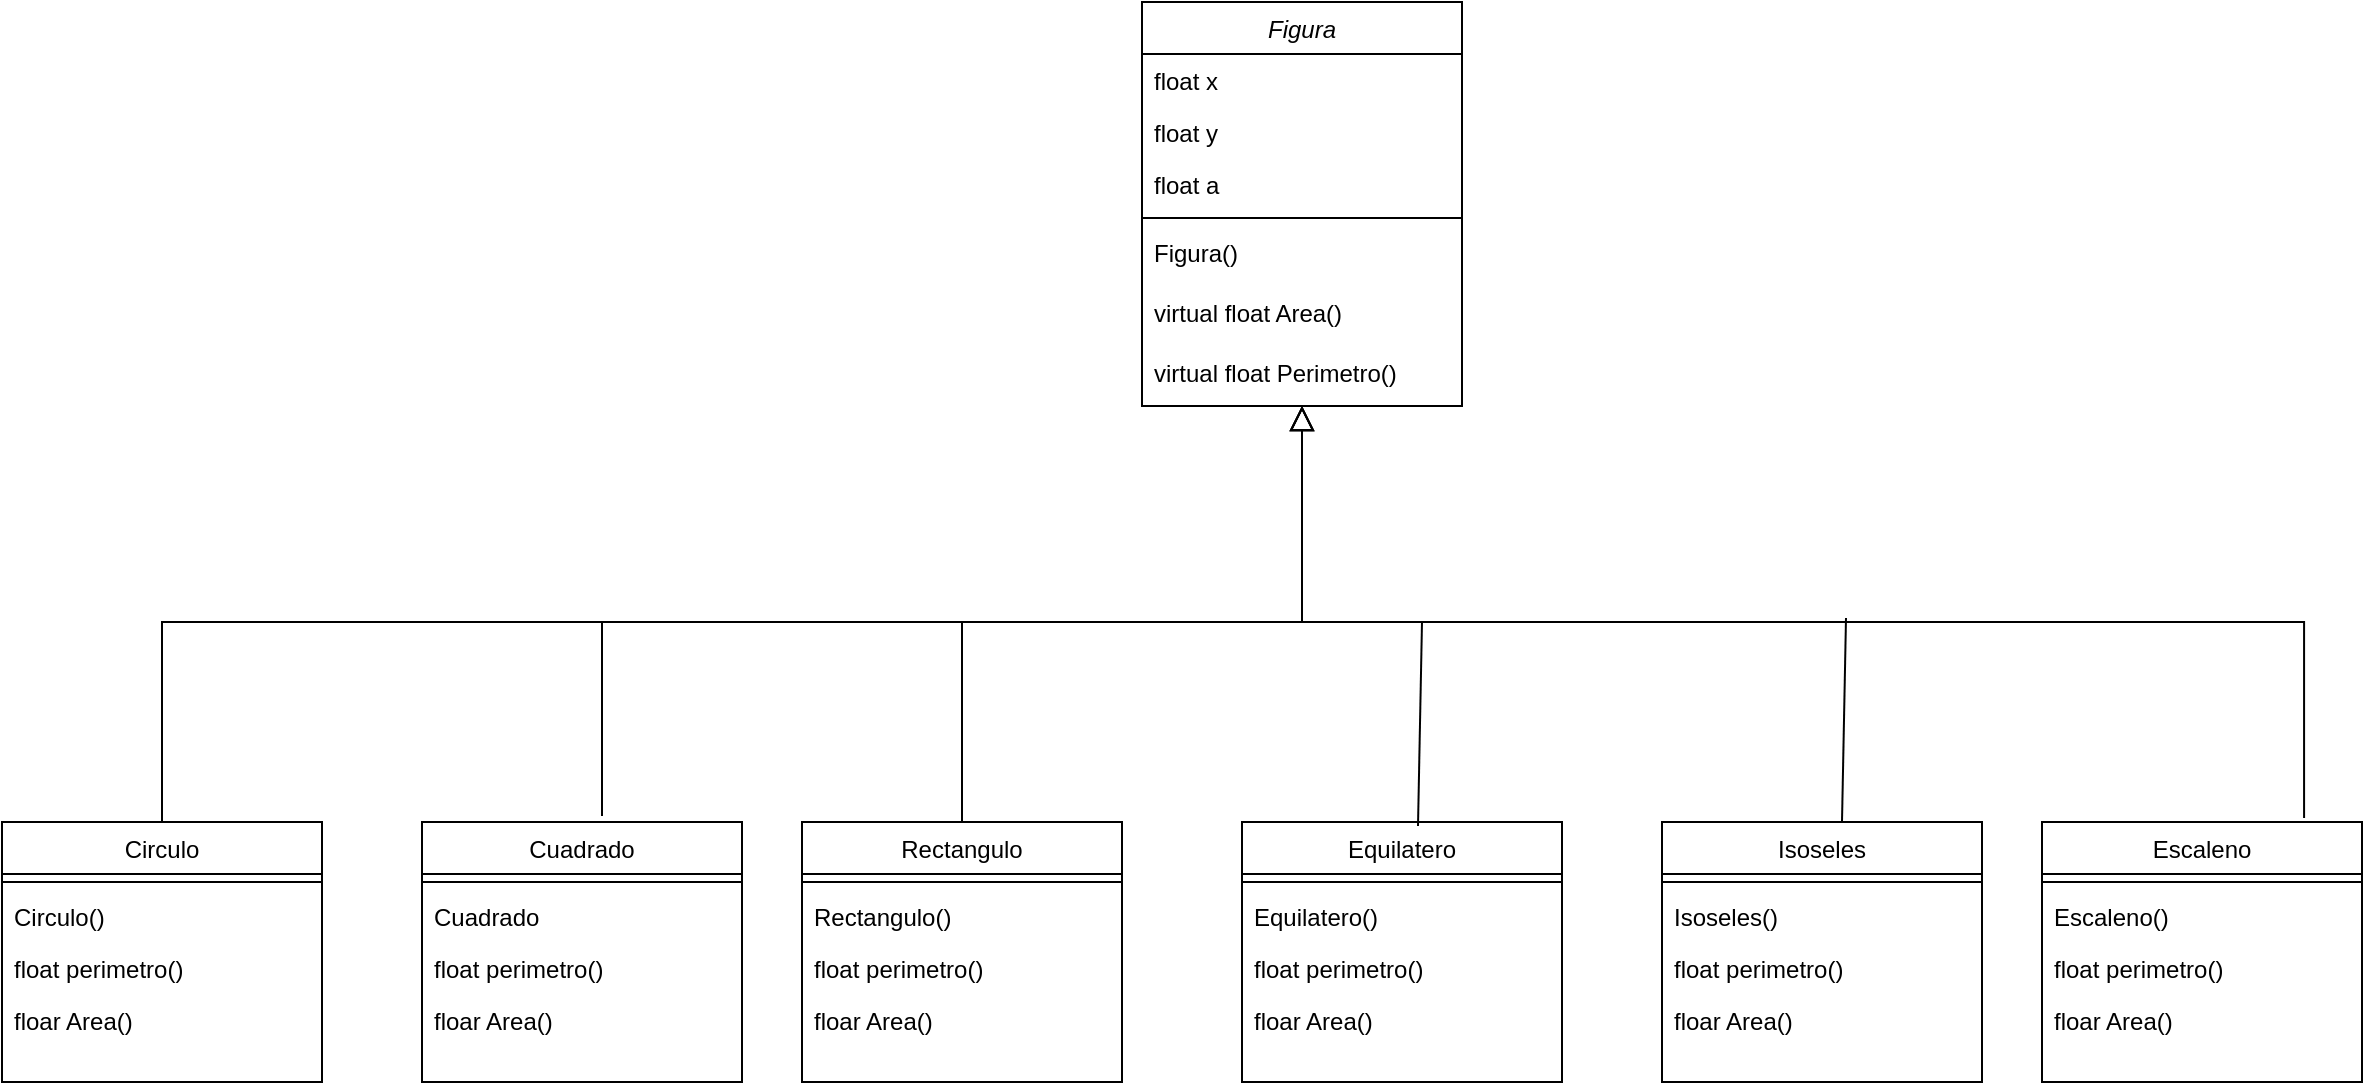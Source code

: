 <mxfile version="18.0.0" type="device"><diagram id="C5RBs43oDa-KdzZeNtuy" name="Page-1"><mxGraphModel dx="923" dy="1722" grid="1" gridSize="10" guides="1" tooltips="1" connect="1" arrows="1" fold="1" page="1" pageScale="1" pageWidth="827" pageHeight="1169" math="0" shadow="0"><root><mxCell id="WIyWlLk6GJQsqaUBKTNV-0"/><mxCell id="WIyWlLk6GJQsqaUBKTNV-1" parent="WIyWlLk6GJQsqaUBKTNV-0"/><mxCell id="zkfFHV4jXpPFQw0GAbJ--0" value="Figura" style="swimlane;fontStyle=2;align=center;verticalAlign=top;childLayout=stackLayout;horizontal=1;startSize=26;horizontalStack=0;resizeParent=1;resizeLast=0;collapsible=1;marginBottom=0;rounded=0;shadow=0;strokeWidth=1;" parent="WIyWlLk6GJQsqaUBKTNV-1" vertex="1"><mxGeometry x="690" y="-50" width="160" height="202" as="geometry"><mxRectangle x="230" y="140" width="160" height="26" as="alternateBounds"/></mxGeometry></mxCell><mxCell id="zkfFHV4jXpPFQw0GAbJ--1" value="float x " style="text;align=left;verticalAlign=top;spacingLeft=4;spacingRight=4;overflow=hidden;rotatable=0;points=[[0,0.5],[1,0.5]];portConstraint=eastwest;" parent="zkfFHV4jXpPFQw0GAbJ--0" vertex="1"><mxGeometry y="26" width="160" height="26" as="geometry"/></mxCell><mxCell id="xpjFHOEKkZqNFoiie_5o-2" value="float y" style="text;align=left;verticalAlign=top;spacingLeft=4;spacingRight=4;overflow=hidden;rotatable=0;points=[[0,0.5],[1,0.5]];portConstraint=eastwest;" vertex="1" parent="zkfFHV4jXpPFQw0GAbJ--0"><mxGeometry y="52" width="160" height="26" as="geometry"/></mxCell><mxCell id="xpjFHOEKkZqNFoiie_5o-1" value="float a" style="text;align=left;verticalAlign=top;spacingLeft=4;spacingRight=4;overflow=hidden;rotatable=0;points=[[0,0.5],[1,0.5]];portConstraint=eastwest;" vertex="1" parent="zkfFHV4jXpPFQw0GAbJ--0"><mxGeometry y="78" width="160" height="26" as="geometry"/></mxCell><mxCell id="zkfFHV4jXpPFQw0GAbJ--4" value="" style="line;html=1;strokeWidth=1;align=left;verticalAlign=middle;spacingTop=-1;spacingLeft=3;spacingRight=3;rotatable=0;labelPosition=right;points=[];portConstraint=eastwest;" parent="zkfFHV4jXpPFQw0GAbJ--0" vertex="1"><mxGeometry y="104" width="160" height="8" as="geometry"/></mxCell><mxCell id="zkfFHV4jXpPFQw0GAbJ--5" value="Figura()&#10;" style="text;align=left;verticalAlign=top;spacingLeft=4;spacingRight=4;overflow=hidden;rotatable=0;points=[[0,0.5],[1,0.5]];portConstraint=eastwest;" parent="zkfFHV4jXpPFQw0GAbJ--0" vertex="1"><mxGeometry y="112" width="160" height="30" as="geometry"/></mxCell><mxCell id="xpjFHOEKkZqNFoiie_5o-5" value="virtual float Area()" style="text;align=left;verticalAlign=top;spacingLeft=4;spacingRight=4;overflow=hidden;rotatable=0;points=[[0,0.5],[1,0.5]];portConstraint=eastwest;" vertex="1" parent="zkfFHV4jXpPFQw0GAbJ--0"><mxGeometry y="142" width="160" height="30" as="geometry"/></mxCell><mxCell id="xpjFHOEKkZqNFoiie_5o-4" value="virtual float Perimetro()" style="text;align=left;verticalAlign=top;spacingLeft=4;spacingRight=4;overflow=hidden;rotatable=0;points=[[0,0.5],[1,0.5]];portConstraint=eastwest;" vertex="1" parent="zkfFHV4jXpPFQw0GAbJ--0"><mxGeometry y="172" width="160" height="30" as="geometry"/></mxCell><mxCell id="zkfFHV4jXpPFQw0GAbJ--12" value="" style="endArrow=block;endSize=10;endFill=0;shadow=0;strokeWidth=1;rounded=0;edgeStyle=elbowEdgeStyle;elbow=vertical;" parent="WIyWlLk6GJQsqaUBKTNV-1" target="zkfFHV4jXpPFQw0GAbJ--0" edge="1"><mxGeometry width="160" relative="1" as="geometry"><mxPoint x="200" y="360" as="sourcePoint"/><mxPoint x="200" y="203" as="targetPoint"/><Array as="points"><mxPoint x="490" y="260"/></Array></mxGeometry></mxCell><mxCell id="zkfFHV4jXpPFQw0GAbJ--13" value="Cuadrado" style="swimlane;fontStyle=0;align=center;verticalAlign=top;childLayout=stackLayout;horizontal=1;startSize=26;horizontalStack=0;resizeParent=1;resizeLast=0;collapsible=1;marginBottom=0;rounded=0;shadow=0;strokeWidth=1;" parent="WIyWlLk6GJQsqaUBKTNV-1" vertex="1"><mxGeometry x="330" y="360" width="160" height="130" as="geometry"><mxRectangle x="340" y="380" width="170" height="26" as="alternateBounds"/></mxGeometry></mxCell><mxCell id="zkfFHV4jXpPFQw0GAbJ--15" value="" style="line;html=1;strokeWidth=1;align=left;verticalAlign=middle;spacingTop=-1;spacingLeft=3;spacingRight=3;rotatable=0;labelPosition=right;points=[];portConstraint=eastwest;" parent="zkfFHV4jXpPFQw0GAbJ--13" vertex="1"><mxGeometry y="26" width="160" height="8" as="geometry"/></mxCell><mxCell id="xpjFHOEKkZqNFoiie_5o-12" value="Cuadrado" style="text;align=left;verticalAlign=top;spacingLeft=4;spacingRight=4;overflow=hidden;rotatable=0;points=[[0,0.5],[1,0.5]];portConstraint=eastwest;" vertex="1" parent="zkfFHV4jXpPFQw0GAbJ--13"><mxGeometry y="34" width="160" height="26" as="geometry"/></mxCell><mxCell id="xpjFHOEKkZqNFoiie_5o-13" value="float perimetro()" style="text;align=left;verticalAlign=top;spacingLeft=4;spacingRight=4;overflow=hidden;rotatable=0;points=[[0,0.5],[1,0.5]];portConstraint=eastwest;" vertex="1" parent="zkfFHV4jXpPFQw0GAbJ--13"><mxGeometry y="60" width="160" height="26" as="geometry"/></mxCell><mxCell id="xpjFHOEKkZqNFoiie_5o-14" value="floar Area()" style="text;align=left;verticalAlign=top;spacingLeft=4;spacingRight=4;overflow=hidden;rotatable=0;points=[[0,0.5],[1,0.5]];portConstraint=eastwest;" vertex="1" parent="zkfFHV4jXpPFQw0GAbJ--13"><mxGeometry y="86" width="160" height="26" as="geometry"/></mxCell><mxCell id="xpjFHOEKkZqNFoiie_5o-15" value="Circulo" style="swimlane;fontStyle=0;align=center;verticalAlign=top;childLayout=stackLayout;horizontal=1;startSize=26;horizontalStack=0;resizeParent=1;resizeLast=0;collapsible=1;marginBottom=0;rounded=0;shadow=0;strokeWidth=1;" vertex="1" parent="WIyWlLk6GJQsqaUBKTNV-1"><mxGeometry x="120" y="360" width="160" height="130" as="geometry"><mxRectangle x="340" y="380" width="170" height="26" as="alternateBounds"/></mxGeometry></mxCell><mxCell id="xpjFHOEKkZqNFoiie_5o-16" value="" style="line;html=1;strokeWidth=1;align=left;verticalAlign=middle;spacingTop=-1;spacingLeft=3;spacingRight=3;rotatable=0;labelPosition=right;points=[];portConstraint=eastwest;" vertex="1" parent="xpjFHOEKkZqNFoiie_5o-15"><mxGeometry y="26" width="160" height="8" as="geometry"/></mxCell><mxCell id="xpjFHOEKkZqNFoiie_5o-17" value="Circulo()" style="text;align=left;verticalAlign=top;spacingLeft=4;spacingRight=4;overflow=hidden;rotatable=0;points=[[0,0.5],[1,0.5]];portConstraint=eastwest;" vertex="1" parent="xpjFHOEKkZqNFoiie_5o-15"><mxGeometry y="34" width="160" height="26" as="geometry"/></mxCell><mxCell id="xpjFHOEKkZqNFoiie_5o-18" value="float perimetro()" style="text;align=left;verticalAlign=top;spacingLeft=4;spacingRight=4;overflow=hidden;rotatable=0;points=[[0,0.5],[1,0.5]];portConstraint=eastwest;" vertex="1" parent="xpjFHOEKkZqNFoiie_5o-15"><mxGeometry y="60" width="160" height="26" as="geometry"/></mxCell><mxCell id="xpjFHOEKkZqNFoiie_5o-19" value="floar Area()" style="text;align=left;verticalAlign=top;spacingLeft=4;spacingRight=4;overflow=hidden;rotatable=0;points=[[0,0.5],[1,0.5]];portConstraint=eastwest;" vertex="1" parent="xpjFHOEKkZqNFoiie_5o-15"><mxGeometry y="86" width="160" height="26" as="geometry"/></mxCell><mxCell id="xpjFHOEKkZqNFoiie_5o-20" value="Rectangulo&#10;" style="swimlane;fontStyle=0;align=center;verticalAlign=top;childLayout=stackLayout;horizontal=1;startSize=26;horizontalStack=0;resizeParent=1;resizeLast=0;collapsible=1;marginBottom=0;rounded=0;shadow=0;strokeWidth=1;" vertex="1" parent="WIyWlLk6GJQsqaUBKTNV-1"><mxGeometry x="520" y="360" width="160" height="130" as="geometry"><mxRectangle x="340" y="380" width="170" height="26" as="alternateBounds"/></mxGeometry></mxCell><mxCell id="xpjFHOEKkZqNFoiie_5o-21" value="" style="line;html=1;strokeWidth=1;align=left;verticalAlign=middle;spacingTop=-1;spacingLeft=3;spacingRight=3;rotatable=0;labelPosition=right;points=[];portConstraint=eastwest;" vertex="1" parent="xpjFHOEKkZqNFoiie_5o-20"><mxGeometry y="26" width="160" height="8" as="geometry"/></mxCell><mxCell id="xpjFHOEKkZqNFoiie_5o-22" value="Rectangulo()" style="text;align=left;verticalAlign=top;spacingLeft=4;spacingRight=4;overflow=hidden;rotatable=0;points=[[0,0.5],[1,0.5]];portConstraint=eastwest;" vertex="1" parent="xpjFHOEKkZqNFoiie_5o-20"><mxGeometry y="34" width="160" height="26" as="geometry"/></mxCell><mxCell id="xpjFHOEKkZqNFoiie_5o-23" value="float perimetro()" style="text;align=left;verticalAlign=top;spacingLeft=4;spacingRight=4;overflow=hidden;rotatable=0;points=[[0,0.5],[1,0.5]];portConstraint=eastwest;" vertex="1" parent="xpjFHOEKkZqNFoiie_5o-20"><mxGeometry y="60" width="160" height="26" as="geometry"/></mxCell><mxCell id="xpjFHOEKkZqNFoiie_5o-24" value="floar Area()" style="text;align=left;verticalAlign=top;spacingLeft=4;spacingRight=4;overflow=hidden;rotatable=0;points=[[0,0.5],[1,0.5]];portConstraint=eastwest;" vertex="1" parent="xpjFHOEKkZqNFoiie_5o-20"><mxGeometry y="86" width="160" height="26" as="geometry"/></mxCell><mxCell id="xpjFHOEKkZqNFoiie_5o-25" value="" style="endArrow=block;endSize=10;endFill=0;shadow=0;strokeWidth=1;rounded=0;edgeStyle=elbowEdgeStyle;elbow=vertical;exitX=0.5;exitY=0;exitDx=0;exitDy=0;" edge="1" parent="WIyWlLk6GJQsqaUBKTNV-1" source="xpjFHOEKkZqNFoiie_5o-20" target="xpjFHOEKkZqNFoiie_5o-4"><mxGeometry width="160" relative="1" as="geometry"><mxPoint x="420" y="370" as="sourcePoint"/><mxPoint x="790" y="190" as="targetPoint"/><Array as="points"><mxPoint x="770" y="260"/><mxPoint x="600" y="260"/><mxPoint x="850" y="260"/><mxPoint x="330" y="290"/><mxPoint x="280" y="290"/></Array></mxGeometry></mxCell><mxCell id="xpjFHOEKkZqNFoiie_5o-28" value="" style="endArrow=none;html=1;edgeStyle=orthogonalEdgeStyle;rounded=0;" edge="1" parent="WIyWlLk6GJQsqaUBKTNV-1"><mxGeometry relative="1" as="geometry"><mxPoint x="420" y="260" as="sourcePoint"/><mxPoint x="420" y="357" as="targetPoint"/><Array as="points"><mxPoint x="420" y="357"/></Array></mxGeometry></mxCell><mxCell id="xpjFHOEKkZqNFoiie_5o-31" value="Isoseles" style="swimlane;fontStyle=0;align=center;verticalAlign=top;childLayout=stackLayout;horizontal=1;startSize=26;horizontalStack=0;resizeParent=1;resizeLast=0;collapsible=1;marginBottom=0;rounded=0;shadow=0;strokeWidth=1;" vertex="1" parent="WIyWlLk6GJQsqaUBKTNV-1"><mxGeometry x="950" y="360" width="160" height="130" as="geometry"><mxRectangle x="340" y="380" width="170" height="26" as="alternateBounds"/></mxGeometry></mxCell><mxCell id="xpjFHOEKkZqNFoiie_5o-32" value="" style="line;html=1;strokeWidth=1;align=left;verticalAlign=middle;spacingTop=-1;spacingLeft=3;spacingRight=3;rotatable=0;labelPosition=right;points=[];portConstraint=eastwest;" vertex="1" parent="xpjFHOEKkZqNFoiie_5o-31"><mxGeometry y="26" width="160" height="8" as="geometry"/></mxCell><mxCell id="xpjFHOEKkZqNFoiie_5o-33" value="Isoseles()" style="text;align=left;verticalAlign=top;spacingLeft=4;spacingRight=4;overflow=hidden;rotatable=0;points=[[0,0.5],[1,0.5]];portConstraint=eastwest;" vertex="1" parent="xpjFHOEKkZqNFoiie_5o-31"><mxGeometry y="34" width="160" height="26" as="geometry"/></mxCell><mxCell id="xpjFHOEKkZqNFoiie_5o-34" value="float perimetro()" style="text;align=left;verticalAlign=top;spacingLeft=4;spacingRight=4;overflow=hidden;rotatable=0;points=[[0,0.5],[1,0.5]];portConstraint=eastwest;" vertex="1" parent="xpjFHOEKkZqNFoiie_5o-31"><mxGeometry y="60" width="160" height="26" as="geometry"/></mxCell><mxCell id="xpjFHOEKkZqNFoiie_5o-35" value="floar Area()" style="text;align=left;verticalAlign=top;spacingLeft=4;spacingRight=4;overflow=hidden;rotatable=0;points=[[0,0.5],[1,0.5]];portConstraint=eastwest;" vertex="1" parent="xpjFHOEKkZqNFoiie_5o-31"><mxGeometry y="86" width="160" height="26" as="geometry"/></mxCell><mxCell id="xpjFHOEKkZqNFoiie_5o-36" value="Equilatero" style="swimlane;fontStyle=0;align=center;verticalAlign=top;childLayout=stackLayout;horizontal=1;startSize=26;horizontalStack=0;resizeParent=1;resizeLast=0;collapsible=1;marginBottom=0;rounded=0;shadow=0;strokeWidth=1;" vertex="1" parent="WIyWlLk6GJQsqaUBKTNV-1"><mxGeometry x="740" y="360" width="160" height="130" as="geometry"><mxRectangle x="340" y="380" width="170" height="26" as="alternateBounds"/></mxGeometry></mxCell><mxCell id="xpjFHOEKkZqNFoiie_5o-37" value="" style="line;html=1;strokeWidth=1;align=left;verticalAlign=middle;spacingTop=-1;spacingLeft=3;spacingRight=3;rotatable=0;labelPosition=right;points=[];portConstraint=eastwest;" vertex="1" parent="xpjFHOEKkZqNFoiie_5o-36"><mxGeometry y="26" width="160" height="8" as="geometry"/></mxCell><mxCell id="xpjFHOEKkZqNFoiie_5o-38" value="Equilatero()" style="text;align=left;verticalAlign=top;spacingLeft=4;spacingRight=4;overflow=hidden;rotatable=0;points=[[0,0.5],[1,0.5]];portConstraint=eastwest;" vertex="1" parent="xpjFHOEKkZqNFoiie_5o-36"><mxGeometry y="34" width="160" height="26" as="geometry"/></mxCell><mxCell id="xpjFHOEKkZqNFoiie_5o-39" value="float perimetro()" style="text;align=left;verticalAlign=top;spacingLeft=4;spacingRight=4;overflow=hidden;rotatable=0;points=[[0,0.5],[1,0.5]];portConstraint=eastwest;" vertex="1" parent="xpjFHOEKkZqNFoiie_5o-36"><mxGeometry y="60" width="160" height="26" as="geometry"/></mxCell><mxCell id="xpjFHOEKkZqNFoiie_5o-40" value="floar Area()" style="text;align=left;verticalAlign=top;spacingLeft=4;spacingRight=4;overflow=hidden;rotatable=0;points=[[0,0.5],[1,0.5]];portConstraint=eastwest;" vertex="1" parent="xpjFHOEKkZqNFoiie_5o-36"><mxGeometry y="86" width="160" height="26" as="geometry"/></mxCell><mxCell id="xpjFHOEKkZqNFoiie_5o-41" value="Escaleno" style="swimlane;fontStyle=0;align=center;verticalAlign=top;childLayout=stackLayout;horizontal=1;startSize=26;horizontalStack=0;resizeParent=1;resizeLast=0;collapsible=1;marginBottom=0;rounded=0;shadow=0;strokeWidth=1;" vertex="1" parent="WIyWlLk6GJQsqaUBKTNV-1"><mxGeometry x="1140" y="360" width="160" height="130" as="geometry"><mxRectangle x="340" y="380" width="170" height="26" as="alternateBounds"/></mxGeometry></mxCell><mxCell id="xpjFHOEKkZqNFoiie_5o-42" value="" style="line;html=1;strokeWidth=1;align=left;verticalAlign=middle;spacingTop=-1;spacingLeft=3;spacingRight=3;rotatable=0;labelPosition=right;points=[];portConstraint=eastwest;" vertex="1" parent="xpjFHOEKkZqNFoiie_5o-41"><mxGeometry y="26" width="160" height="8" as="geometry"/></mxCell><mxCell id="xpjFHOEKkZqNFoiie_5o-43" value="Escaleno()" style="text;align=left;verticalAlign=top;spacingLeft=4;spacingRight=4;overflow=hidden;rotatable=0;points=[[0,0.5],[1,0.5]];portConstraint=eastwest;" vertex="1" parent="xpjFHOEKkZqNFoiie_5o-41"><mxGeometry y="34" width="160" height="26" as="geometry"/></mxCell><mxCell id="xpjFHOEKkZqNFoiie_5o-44" value="float perimetro()" style="text;align=left;verticalAlign=top;spacingLeft=4;spacingRight=4;overflow=hidden;rotatable=0;points=[[0,0.5],[1,0.5]];portConstraint=eastwest;" vertex="1" parent="xpjFHOEKkZqNFoiie_5o-41"><mxGeometry y="60" width="160" height="26" as="geometry"/></mxCell><mxCell id="xpjFHOEKkZqNFoiie_5o-45" value="floar Area()" style="text;align=left;verticalAlign=top;spacingLeft=4;spacingRight=4;overflow=hidden;rotatable=0;points=[[0,0.5],[1,0.5]];portConstraint=eastwest;" vertex="1" parent="xpjFHOEKkZqNFoiie_5o-41"><mxGeometry y="86" width="160" height="26" as="geometry"/></mxCell><mxCell id="xpjFHOEKkZqNFoiie_5o-50" value="" style="endArrow=block;endSize=10;endFill=0;shadow=0;strokeWidth=1;rounded=0;edgeStyle=elbowEdgeStyle;elbow=vertical;exitX=0.569;exitY=-0.015;exitDx=0;exitDy=0;exitPerimeter=0;" edge="1" parent="WIyWlLk6GJQsqaUBKTNV-1" target="xpjFHOEKkZqNFoiie_5o-4"><mxGeometry width="160" relative="1" as="geometry"><mxPoint x="1271.04" y="358.05" as="sourcePoint"/><mxPoint x="820" y="160" as="targetPoint"/><Array as="points"><mxPoint x="1040" y="260"/><mxPoint x="370" y="284"/><mxPoint x="320" y="284"/></Array></mxGeometry></mxCell><mxCell id="xpjFHOEKkZqNFoiie_5o-53" value="" style="endArrow=none;html=1;rounded=0;exitX=0.55;exitY=0.015;exitDx=0;exitDy=0;exitPerimeter=0;" edge="1" parent="WIyWlLk6GJQsqaUBKTNV-1" source="xpjFHOEKkZqNFoiie_5o-36"><mxGeometry width="50" height="50" relative="1" as="geometry"><mxPoint x="820" y="240" as="sourcePoint"/><mxPoint x="830" y="260" as="targetPoint"/></mxGeometry></mxCell><mxCell id="xpjFHOEKkZqNFoiie_5o-54" value="" style="endArrow=none;html=1;rounded=0;exitX=0.55;exitY=0.015;exitDx=0;exitDy=0;exitPerimeter=0;" edge="1" parent="WIyWlLk6GJQsqaUBKTNV-1"><mxGeometry width="50" height="50" relative="1" as="geometry"><mxPoint x="1040" y="360.0" as="sourcePoint"/><mxPoint x="1042" y="258.05" as="targetPoint"/></mxGeometry></mxCell></root></mxGraphModel></diagram></mxfile>